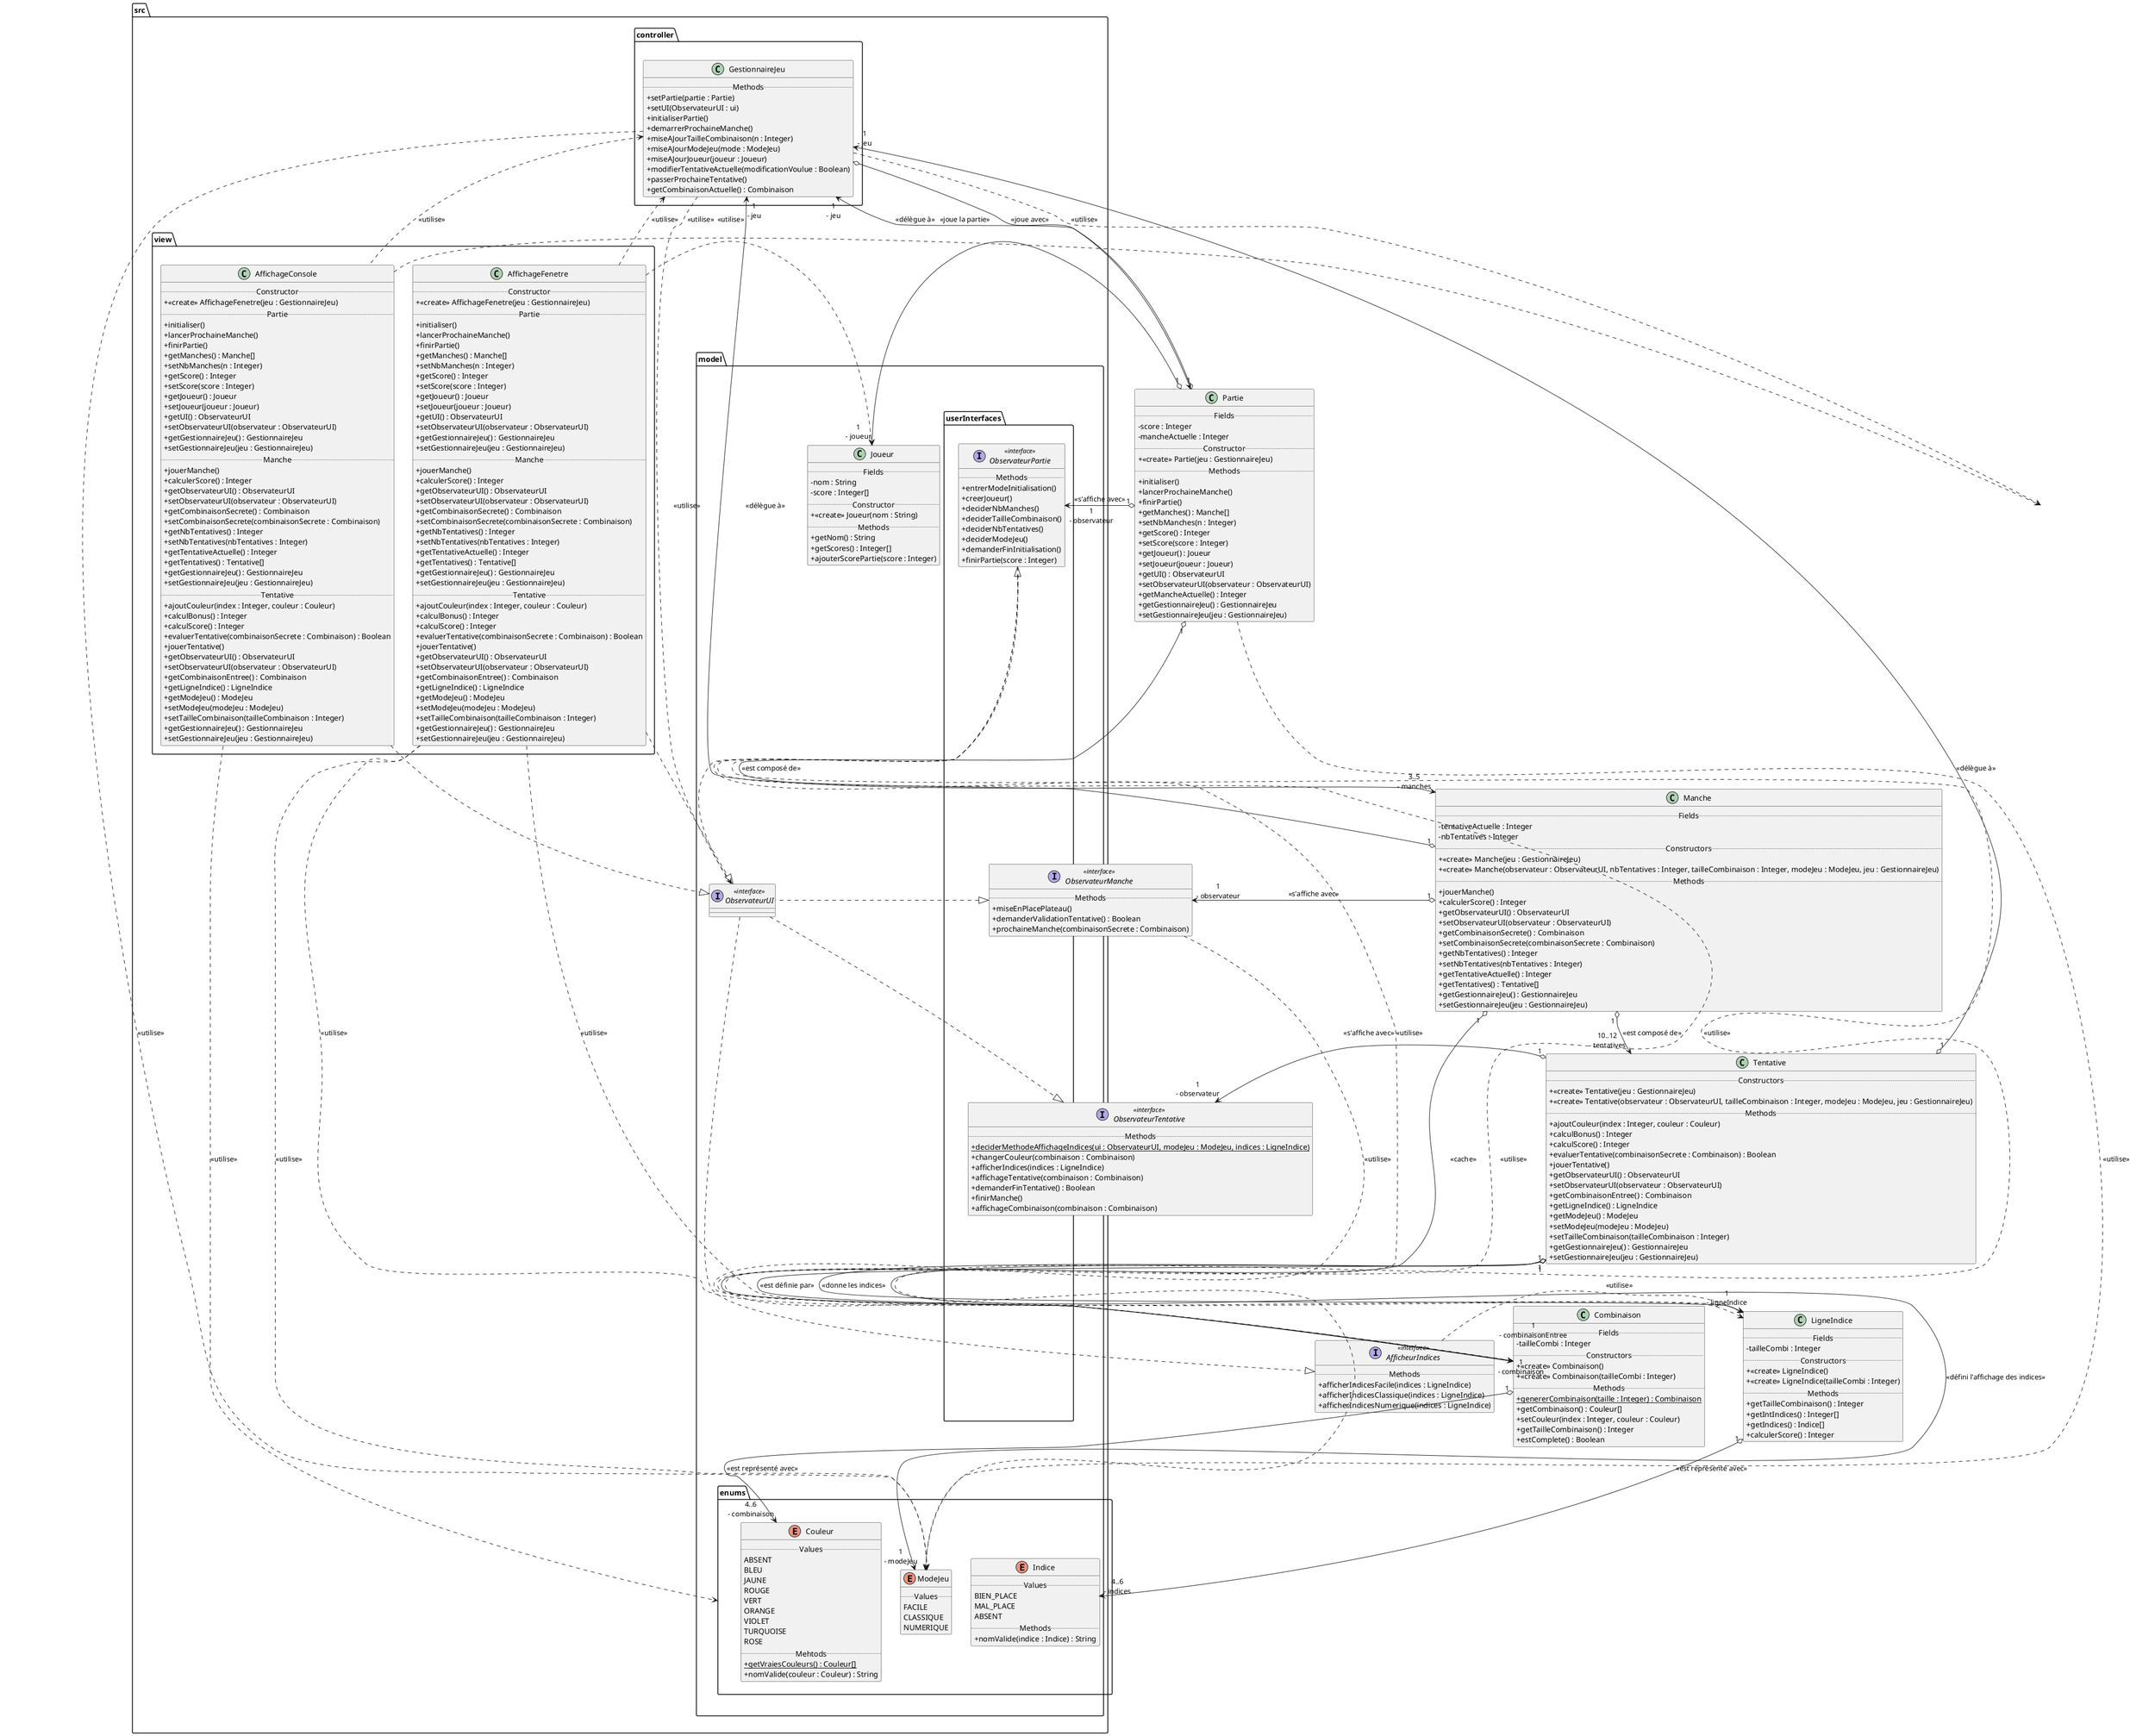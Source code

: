 @startuml
skinparam classAttributeIconSize 0

package src{
    package controller{
        class GestionnaireJeu{
            ..Methods..
            + setPartie(partie : Partie)
            + setUI(ObservateurUI : ui)
            + initialiserPartie()
            + demarrerProchaineManche()
            + miseAJourTailleCombinaison(n : Integer)
            + miseAJourModeJeu(mode : ModeJeu)
            + miseAJourJoueur(joueur : Joueur)
            + modifierTentativeActuelle(modificationVoulue : Boolean)
            + passerProchaineTentative()
            + getCombinaisonActuelle() : Combinaison
        }
    }
    package model{
        package enums{
            enum Couleur{
                ..Values..
                ABSENT
                BLEU
                JAUNE
                ROUGE
                VERT
                ORANGE
                VIOLET
                TURQUOISE
                ROSE
                ..Mehtods..
                + getVraiesCouleurs() : Couleur[] {static}
                + nomValide(couleur : Couleur) : String
            }
            enum Indice{
                ..Values..
                BIEN_PLACE
                MAL_PLACE
                ABSENT
                ..Methods..
                + nomValide(indice : Indice) : String
            }
            enum ModeJeu{
                ..Values..
                FACILE
                CLASSIQUE
                NUMERIQUE
            }
        }
        package userInterfaces{
            interface AfficheurIndices <<interface>>{
                ..Methods..
                + afficherIndicesFacile(indices : LigneIndice)
                + afficherIndicesClassique(indices : LigneIndice)
                + afficherIndicesNumerique(indices : LigneIndice)
            }
            interface ObservateurManche <<interface>>{
                ..Methods..
                + miseEnPlacePlateau()
                + demanderValidationTentative() : Boolean
                + prochaineManche(combinaisonSecrete : Combinaison)
            }
            interface ObservateurPartie <<interface>>{
                ..Methods..
                + entrerModeInitialisation()
                + creerJoueur()
                + deciderNbManches()
                + deciderTailleCombinaison()
                + deciderNbTentatives()
                + deciderModeJeu()
                + demanderFinInitialisation()
                + finirPartie(score : Integer)
            }
            interface ObservateurTentative <<interface>>{
                ..Methods..
                + deciderMethodeAffichageIndices(ui : ObservateurUI, modeJeu : ModeJeu, indices : LigneIndice) {static}
                + changerCouleur(combinaison : Combinaison)
                + afficherIndices(indices : LigneIndice)
                + affichageTentative(combinaison : Combinaison)
                + demanderFinTentative() : Boolean
                + finirManche()
                + affichageCombinaison(combinaison : Combinaison)
            }
            interface ObservateurUI <<interface>>
        }
        class Combinaison{
            ..Fields..
            - tailleCombi : Integer
            ..Constructors..
            + <<create>> Combinaison()
            + <<create>> Combinaison(tailleCombi : Integer)
            ..Methods..
            + genererCombinaison(taille : Integer) : Combinaison {static}
            + getCombinaison() : Couleur[]
            + setCouleur(index : Integer, couleur : Couleur)
            + getTailleCombinaison() : Integer
            + estComplete() : Boolean
        }
        class Joueur{
            ..Fields..
            - nom : String
            - score : Integer[]
            ..Constructor..
            + <<create>> Joueur(nom : String)
            ..Methods..
            + getNom() : String
            + getScores() : Integer[]
            + ajouterScorePartie(score : Integer)
        }
        class LigneIndice{
            ..Fields..
            - tailleCombi : Integer
            ..Constructors..
            + <<create>> LigneIndice()
            + <<create>> LigneIndice(tailleCombi : Integer)
            ..Methods..
            + getTailleCombinaison() : Integer
            + getIntIndices() : Integer[]
            + getIndices() : Indice[]
            + calculerScore() : Integer
        }
        class Manche{
            ..Fields..
            - tentativeActuelle : Integer
            - nbTentatives : Integer
            ..Constructors..
            + <<create>> Manche(jeu : GestionnaireJeu)
            + <<create>> Manche(observateur : ObservateurUI, nbTentatives : Integer, tailleCombinaison : Integer, modeJeu : ModeJeu, jeu : GestionnaireJeu)
            ..Methods..
            + jouerManche()
            + calculerScore() : Integer
            + getObservateurUI() : ObservateurUI
            + setObservateurUI(observateur : ObservateurUI)
            + getCombinaisonSecrete() : Combinaison
            + setCombinaisonSecrete(combinaisonSecrete : Combinaison)
            + getNbTentatives() : Integer
            + setNbTentatives(nbTentatives : Integer)
            + getTentativeActuelle() : Integer
            + getTentatives() : Tentative[]
            + getGestionnaireJeu() : GestionnaireJeu
            + setGestionnaireJeu(jeu : GestionnaireJeu)
        }
        class Partie{
            ..Fields..
            - score : Integer
            - mancheActuelle : Integer
            ..Constructor..
            + <<create>> Partie(jeu : GestionnaireJeu)
            ..Methods..
            + initialiser()
            + lancerProchaineManche()
            + finirPartie()
            + getManches() : Manche[]
            + setNbManches(n : Integer)
            + getScore() : Integer
            + setScore(score : Integer)
            + getJoueur() : Joueur
            + setJoueur(joueur : Joueur)
            + getUI() : ObservateurUI
            + setObservateurUI(observateur : ObservateurUI)
            + getMancheActuelle() : Integer
            + getGestionnaireJeu() : GestionnaireJeu
            + setGestionnaireJeu(jeu : GestionnaireJeu)
        }
        class Tentative{
            ..Constructors..
            + <<create>> Tentative(jeu : GestionnaireJeu)
            + <<create>> Tentative(observateur : ObservateurUI, tailleCombinaison : Integer, modeJeu : ModeJeu, jeu : GestionnaireJeu)
            ..Methods..
            + ajoutCouleur(index : Integer, couleur : Couleur)
            + calculBonus() : Integer
            + calculScore() : Integer
            + evaluerTentative(combinaisonSecrete : Combinaison) : Boolean
            + jouerTentative()
            + getObservateurUI() : ObservateurUI
            + setObservateurUI(observateur : ObservateurUI)
            + getCombinaisonEntree() : Combinaison
            + getLigneIndice() : LigneIndice
            + getModeJeu() : ModeJeu
            + setModeJeu(modeJeu : ModeJeu)
            + setTailleCombinaison(tailleCombinaison : Integer)
            + getGestionnaireJeu() : GestionnaireJeu
            + setGestionnaireJeu(jeu : GestionnaireJeu)
        }
    }
    package view{
        class AffichageConsole{
            ..Constructor..
            + <<create>> AffichageFenetre(jeu : GestionnaireJeu)
            ..Partie..
            + initialiser()
            + lancerProchaineManche()
            + finirPartie()
            + getManches() : Manche[]
            + setNbManches(n : Integer)
            + getScore() : Integer
            + setScore(score : Integer)
            + getJoueur() : Joueur
            + setJoueur(joueur : Joueur)
            + getUI() : ObservateurUI
            + setObservateurUI(observateur : ObservateurUI)
            + getGestionnaireJeu() : GestionnaireJeu
            + setGestionnaireJeu(jeu : GestionnaireJeu)
            ..Manche..
            + jouerManche()
            + calculerScore() : Integer
            + getObservateurUI() : ObservateurUI
            + setObservateurUI(observateur : ObservateurUI)
            + getCombinaisonSecrete() : Combinaison
            + setCombinaisonSecrete(combinaisonSecrete : Combinaison)
            + getNbTentatives() : Integer
            + setNbTentatives(nbTentatives : Integer)
            + getTentativeActuelle() : Integer
            + getTentatives() : Tentative[]
            + getGestionnaireJeu() : GestionnaireJeu
            + setGestionnaireJeu(jeu : GestionnaireJeu)
            ..Tentative..
            + ajoutCouleur(index : Integer, couleur : Couleur)
            + calculBonus() : Integer
            + calculScore() : Integer
            + evaluerTentative(combinaisonSecrete : Combinaison) : Boolean
            + jouerTentative()
            + getObservateurUI() : ObservateurUI
            + setObservateurUI(observateur : ObservateurUI)
            + getCombinaisonEntree() : Combinaison
            + getLigneIndice() : LigneIndice
            + getModeJeu() : ModeJeu
            + setModeJeu(modeJeu : ModeJeu)
            + setTailleCombinaison(tailleCombinaison : Integer)
            + getGestionnaireJeu() : GestionnaireJeu
            + setGestionnaireJeu(jeu : GestionnaireJeu)
        }
        class AffichageFenetre{
            ..Constructor..
            + <<create>> AffichageFenetre(jeu : GestionnaireJeu)
            ..Partie..
            + initialiser()
            + lancerProchaineManche()
            + finirPartie()
            + getManches() : Manche[]
            + setNbManches(n : Integer)
            + getScore() : Integer
            + setScore(score : Integer)
            + getJoueur() : Joueur
            + setJoueur(joueur : Joueur)
            + getUI() : ObservateurUI
            + setObservateurUI(observateur : ObservateurUI)
            + getGestionnaireJeu() : GestionnaireJeu
            + setGestionnaireJeu(jeu : GestionnaireJeu)
            ..Manche..
            + jouerManche()
            + calculerScore() : Integer
            + getObservateurUI() : ObservateurUI
            + setObservateurUI(observateur : ObservateurUI)
            + getCombinaisonSecrete() : Combinaison
            + setCombinaisonSecrete(combinaisonSecrete : Combinaison)
            + getNbTentatives() : Integer
            + setNbTentatives(nbTentatives : Integer)
            + getTentativeActuelle() : Integer
            + getTentatives() : Tentative[]
            + getGestionnaireJeu() : GestionnaireJeu
            + setGestionnaireJeu(jeu : GestionnaireJeu)
            ..Tentative..
            + ajoutCouleur(index : Integer, couleur : Couleur)
            + calculBonus() : Integer
            + calculScore() : Integer
            + evaluerTentative(combinaisonSecrete : Combinaison) : Boolean
            + jouerTentative()
            + getObservateurUI() : ObservateurUI
            + setObservateurUI(observateur : ObservateurUI)
            + getCombinaisonEntree() : Combinaison
            + getLigneIndice() : LigneIndice
            + getModeJeu() : ModeJeu
            + setModeJeu(modeJeu : ModeJeu)
            + setTailleCombinaison(tailleCombinaison : Integer)
            + getGestionnaireJeu() : GestionnaireJeu
            + setGestionnaireJeu(jeu : GestionnaireJeu)
        }
    }
}

src.controller.GestionnaireJeu o--> src.model.Partie : <<joue avec>>
src.controller.GestionnaireJeu "1\n- jeu" <--o "1" src.model.Partie : <<délègue à>>
src.controller.GestionnaireJeu "1\n- jeu" <---o "1" src.model.Manche : <<délègue à>>
src.controller.GestionnaireJeu "1\n- jeu" <----o "1" src.model.Tentative : <<délègue à>>
src.controller.GestionnaireJeu ..> src.model : <<utilise>>
src.controller.GestionnaireJeu ..> src.model.enums.ModeJeu : <<utilise>>
src.controller.GestionnaireJeu ..> src.model.userInterfaces.ObservateurUI : <<utilise>>


src.model.userInterfaces.ObservateurPartie <|.. src.model.userInterfaces.ObservateurUI
src.model.userInterfaces.ObservateurUI .l|> src.model.userInterfaces.ObservateurManche
src.model.userInterfaces.ObservateurUI ..|> src.model.userInterfaces.ObservateurTentative
src.model.userInterfaces.ObservateurUI ...|> src.model.userInterfaces.AfficheurIndices

src.model.userInterfaces.AfficheurIndices .> src.model.LigneIndice : <<utilise>>

src.model.userInterfaces.ObservateurManche ..> src.model.Combinaison : <<utilise>>

src.model.userInterfaces.ObservateurPartie ...> src.model.Combinaison : <<utilise>>
src.model.userInterfaces.ObservateurPartie ...> src.model.LigneIndice : <<utilise>>
src.model.userInterfaces.ObservateurPartie ....> src.model.enums.ModeJeu : <<utilise>>


src.model.Combinaison "1" o--> "4..6\n- combinaison" src.model.enums.Couleur : <<est représenté avec>>

src.model.LigneIndice "1" o--> "4..6\n- indices" src.model.enums.Indice : <<est représenté avec>>

src.model.Manche "1" o--> "10..12\n- tentatives" src.model.Tentative : <<est composé de>>
src.model.Manche "1" o--> "1\n- combinaison" src.model.Combinaison : <<cache>>
src.model.Manche "1" o-> "1\n- observateur" src.model.userInterfaces.ObservateurManche : <<s'affiche avec>>

src.model.Partie "1" o-l> "1\n- joueur" src.model.Joueur : <<joue la partie>>
src.model.Partie "1" o--> "3..5\n- manches" src.model.Manche : <<est composé de>>
src.model.Partie "1" o-> "1\n- observateur" src.model.userInterfaces.ObservateurPartie : <<s'affiche avec>>
src.model.Partie .> src.model.enums.ModeJeu : <<utilise>>

src.model.Tentative "1" o--> "1\n- combinaisonEntree" src.model.Combinaison : <<est définie par>>
src.model.Tentative "1" o--> "1\n- ligneIndice" src.model.LigneIndice : <<donne les indices>>
src.model.Tentative "1" o-> "1\n- modeJeu" src.model.enums.ModeJeu : <<défini l'affichage des indices>>
src.model.Tentative "1" o-> "1\n- observateur" src.model.userInterfaces.ObservateurTentative : <<s'affiche avec>>


src.view.AffichageConsole ..|> src.model.userInterfaces.ObservateurUI
src.controller.GestionnaireJeu <.. src.view.AffichageConsole : <<utilise>>
src.view.AffichageConsole ....> src.model.enums : <<utilise>>
src.view.AffichageConsole ..> src.model : <<utilise>>

src.view.AffichageFenetre ..|> src.model.userInterfaces.ObservateurUI
src.controller.GestionnaireJeu <.. src.view.AffichageFenetre : <<utilise>>
src.view.AffichageFenetre ....> src.model.Combinaison : <<utilise>>
src.view.AffichageFenetre .> src.model.Joueur : <<utilise>>
src.view.AffichageFenetre ....> src.model.LigneIndice : <<utilise>>
src.view.AffichageFenetre .....> src.model.enums.ModeJeu : <<utilise>>


@enduml